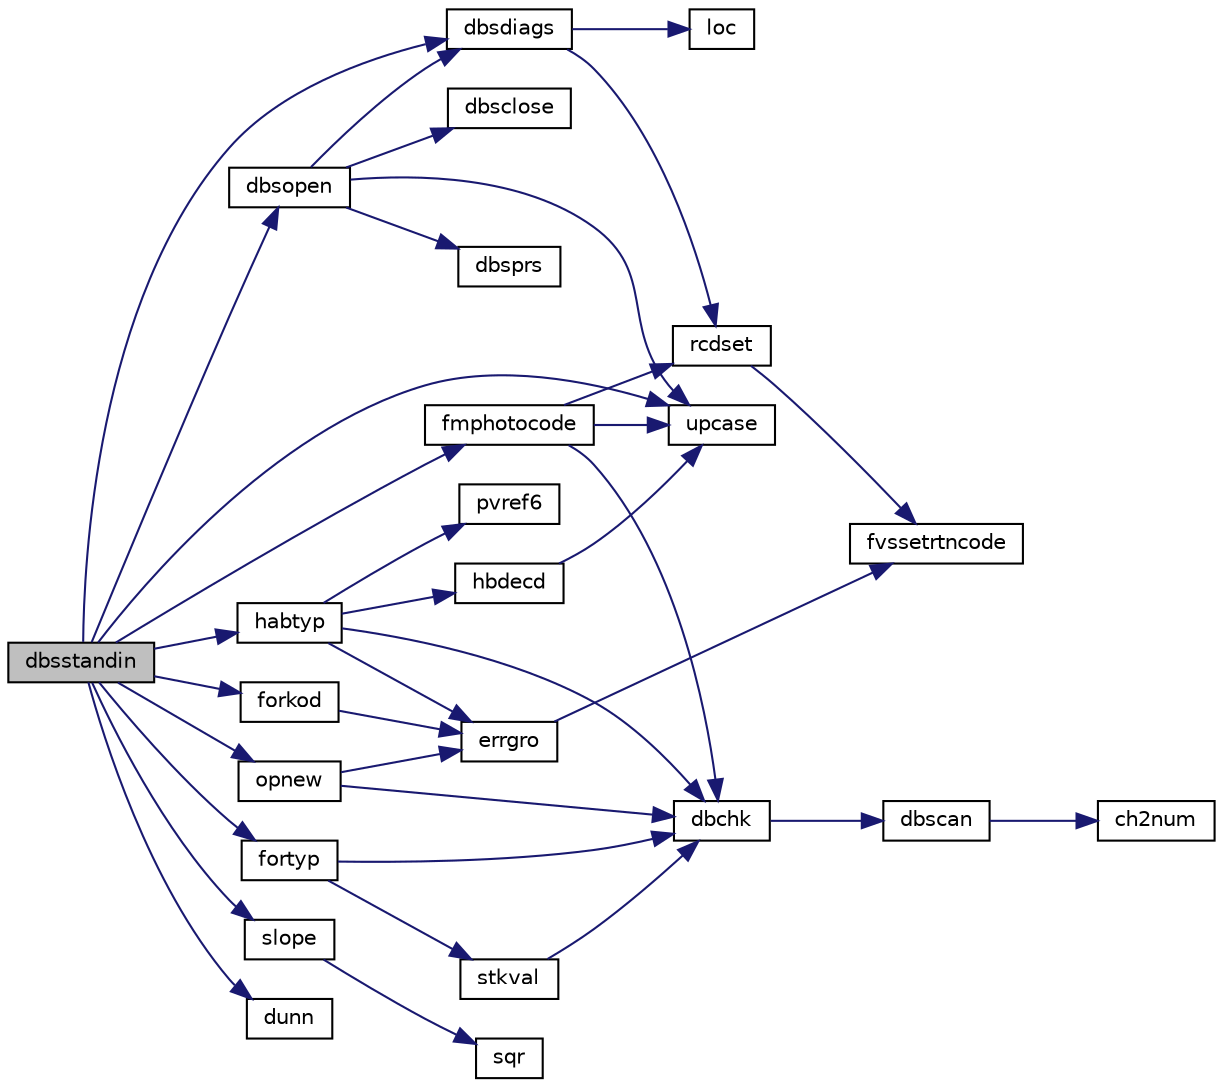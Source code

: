 digraph "dbsstandin"
{
  edge [fontname="Helvetica",fontsize="10",labelfontname="Helvetica",labelfontsize="10"];
  node [fontname="Helvetica",fontsize="10",shape=record];
  rankdir="LR";
  Node1 [label="dbsstandin",height=0.2,width=0.4,color="black", fillcolor="grey75", style="filled", fontcolor="black"];
  Node1 -> Node2 [color="midnightblue",fontsize="10",style="solid",fontname="Helvetica"];
  Node2 [label="dbsopen",height=0.2,width=0.4,color="black", fillcolor="white", style="filled",URL="$dbsopen_8f.html#a3e8dabe730ff2a86c085489e3e88b637"];
  Node2 -> Node3 [color="midnightblue",fontsize="10",style="solid",fontname="Helvetica"];
  Node3 [label="dbsclose",height=0.2,width=0.4,color="black", fillcolor="white", style="filled",URL="$dbsclose_8f.html#aed2197b8dac3e7cc05ea998c5322bca4"];
  Node2 -> Node4 [color="midnightblue",fontsize="10",style="solid",fontname="Helvetica"];
  Node4 [label="upcase",height=0.2,width=0.4,color="black", fillcolor="white", style="filled",URL="$upcase_8f.html#a412a50f91650f78ed984862cdcd7a60d"];
  Node2 -> Node5 [color="midnightblue",fontsize="10",style="solid",fontname="Helvetica"];
  Node5 [label="dbsprs",height=0.2,width=0.4,color="black", fillcolor="white", style="filled",URL="$dbsprs_8f.html#a115f4b725c9a25082da8a39e199486cf"];
  Node2 -> Node6 [color="midnightblue",fontsize="10",style="solid",fontname="Helvetica"];
  Node6 [label="dbsdiags",height=0.2,width=0.4,color="black", fillcolor="white", style="filled",URL="$dbsdiags_8f.html#a15a17a1fbf3da59a37155705f6dc1d98"];
  Node6 -> Node7 [color="midnightblue",fontsize="10",style="solid",fontname="Helvetica"];
  Node7 [label="loc",height=0.2,width=0.4,color="black", fillcolor="white", style="filled",URL="$bur__brn_8c.html#a3c8b7f0fcc184328ecbdff756e8bb21a"];
  Node6 -> Node8 [color="midnightblue",fontsize="10",style="solid",fontname="Helvetica"];
  Node8 [label="rcdset",height=0.2,width=0.4,color="black", fillcolor="white", style="filled",URL="$rcdset_8f.html#a1dba8a40ee085d920a3ebb27fcd34a59"];
  Node8 -> Node9 [color="midnightblue",fontsize="10",style="solid",fontname="Helvetica"];
  Node9 [label="fvssetrtncode",height=0.2,width=0.4,color="black", fillcolor="white", style="filled",URL="$cmdline_8f.html#a079170808ee3336a99645e9e57dfe5a9"];
  Node1 -> Node6 [color="midnightblue",fontsize="10",style="solid",fontname="Helvetica"];
  Node1 -> Node4 [color="midnightblue",fontsize="10",style="solid",fontname="Helvetica"];
  Node1 -> Node10 [color="midnightblue",fontsize="10",style="solid",fontname="Helvetica"];
  Node10 [label="forkod",height=0.2,width=0.4,color="black", fillcolor="white", style="filled",URL="$forkod_8f.html#a23bb555d589cf86f91d31629c15f7b66"];
  Node10 -> Node11 [color="midnightblue",fontsize="10",style="solid",fontname="Helvetica"];
  Node11 [label="errgro",height=0.2,width=0.4,color="black", fillcolor="white", style="filled",URL="$errgro_8f.html#a638bc8982f252f2894cb512c31d9890a"];
  Node11 -> Node9 [color="midnightblue",fontsize="10",style="solid",fontname="Helvetica"];
  Node1 -> Node12 [color="midnightblue",fontsize="10",style="solid",fontname="Helvetica"];
  Node12 [label="habtyp",height=0.2,width=0.4,color="black", fillcolor="white", style="filled",URL="$habtyp_8f.html#a508134cecb4c37e7c3afb626eb7633c1"];
  Node12 -> Node13 [color="midnightblue",fontsize="10",style="solid",fontname="Helvetica"];
  Node13 [label="dbchk",height=0.2,width=0.4,color="black", fillcolor="white", style="filled",URL="$dbchk_8f.html#a50e82b8d87ebaeb63d8e1abab05bc20b"];
  Node13 -> Node14 [color="midnightblue",fontsize="10",style="solid",fontname="Helvetica"];
  Node14 [label="dbscan",height=0.2,width=0.4,color="black", fillcolor="white", style="filled",URL="$dbscan_8f.html#a18f1eb65a1dbf6141e44b1ac4a10757e"];
  Node14 -> Node15 [color="midnightblue",fontsize="10",style="solid",fontname="Helvetica"];
  Node15 [label="ch2num",height=0.2,width=0.4,color="black", fillcolor="white", style="filled",URL="$ch2num_8f.html#acc5a9987290b4e6c8cfe65bd2cd93540"];
  Node12 -> Node16 [color="midnightblue",fontsize="10",style="solid",fontname="Helvetica"];
  Node16 [label="pvref6",height=0.2,width=0.4,color="black", fillcolor="white", style="filled",URL="$pvref6_8f.html#a3f224d8363adf3d3795ee69ef1c0f5e1"];
  Node12 -> Node11 [color="midnightblue",fontsize="10",style="solid",fontname="Helvetica"];
  Node12 -> Node17 [color="midnightblue",fontsize="10",style="solid",fontname="Helvetica"];
  Node17 [label="hbdecd",height=0.2,width=0.4,color="black", fillcolor="white", style="filled",URL="$hbdecd_8f.html#a213f3bd39dd36bf04e9c8d7eb0cf7168"];
  Node17 -> Node4 [color="midnightblue",fontsize="10",style="solid",fontname="Helvetica"];
  Node1 -> Node18 [color="midnightblue",fontsize="10",style="solid",fontname="Helvetica"];
  Node18 [label="slope",height=0.2,width=0.4,color="black", fillcolor="white", style="filled",URL="$fof__soi_8c.html#ac490823ca6d42e8898c5254c70a316ff"];
  Node18 -> Node19 [color="midnightblue",fontsize="10",style="solid",fontname="Helvetica"];
  Node19 [label="sqr",height=0.2,width=0.4,color="black", fillcolor="white", style="filled",URL="$fof__soi_8c.html#a1a35cac9977f5ee55e3378655cb905d4"];
  Node1 -> Node20 [color="midnightblue",fontsize="10",style="solid",fontname="Helvetica"];
  Node20 [label="dunn",height=0.2,width=0.4,color="black", fillcolor="white", style="filled",URL="$dunn_8f.html#ac6c173b747a12b29de3b1816e28083d1"];
  Node1 -> Node21 [color="midnightblue",fontsize="10",style="solid",fontname="Helvetica"];
  Node21 [label="fortyp",height=0.2,width=0.4,color="black", fillcolor="white", style="filled",URL="$fortyp_8f.html#ab61cd2edd821b692065258a1813c4779"];
  Node21 -> Node13 [color="midnightblue",fontsize="10",style="solid",fontname="Helvetica"];
  Node21 -> Node22 [color="midnightblue",fontsize="10",style="solid",fontname="Helvetica"];
  Node22 [label="stkval",height=0.2,width=0.4,color="black", fillcolor="white", style="filled",URL="$stkval_8f.html#a93f353fad51f162de3cdb1b61ee623d1"];
  Node22 -> Node13 [color="midnightblue",fontsize="10",style="solid",fontname="Helvetica"];
  Node1 -> Node23 [color="midnightblue",fontsize="10",style="solid",fontname="Helvetica"];
  Node23 [label="fmphotocode",height=0.2,width=0.4,color="black", fillcolor="white", style="filled",URL="$fmphotocode_8f.html#a31cea91f0282b9c00272d7cd51a787e1"];
  Node23 -> Node13 [color="midnightblue",fontsize="10",style="solid",fontname="Helvetica"];
  Node23 -> Node4 [color="midnightblue",fontsize="10",style="solid",fontname="Helvetica"];
  Node23 -> Node8 [color="midnightblue",fontsize="10",style="solid",fontname="Helvetica"];
  Node1 -> Node24 [color="midnightblue",fontsize="10",style="solid",fontname="Helvetica"];
  Node24 [label="opnew",height=0.2,width=0.4,color="black", fillcolor="white", style="filled",URL="$opnew_8f.html#a279e50f0eb11d39630ea1c07984823c6"];
  Node24 -> Node13 [color="midnightblue",fontsize="10",style="solid",fontname="Helvetica"];
  Node24 -> Node11 [color="midnightblue",fontsize="10",style="solid",fontname="Helvetica"];
}
